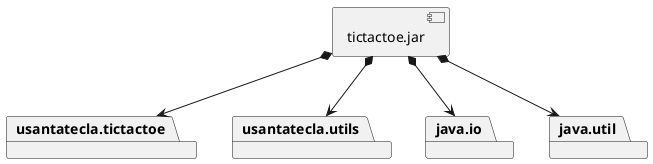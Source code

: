 @startuml desarrollo_implementacion
package "  "  as usantatecla.tictactoe {
}
package "  "  as usantatecla.utils {
}
package "  "  as java.io {
}
package "  "  as java.util {
}

[tictactoe.jar] as jar

jar *--> usantatecla.tictactoe
jar *--> usantatecla.utils
jar *--> java.io
jar *--> java.util
@enduml

@startuml despliegue_fisica
node node #DDDDDD [
<b>Personal Computer</b>
----

]

[ tictactoe.jar ] as component

node *--> component
@enduml
